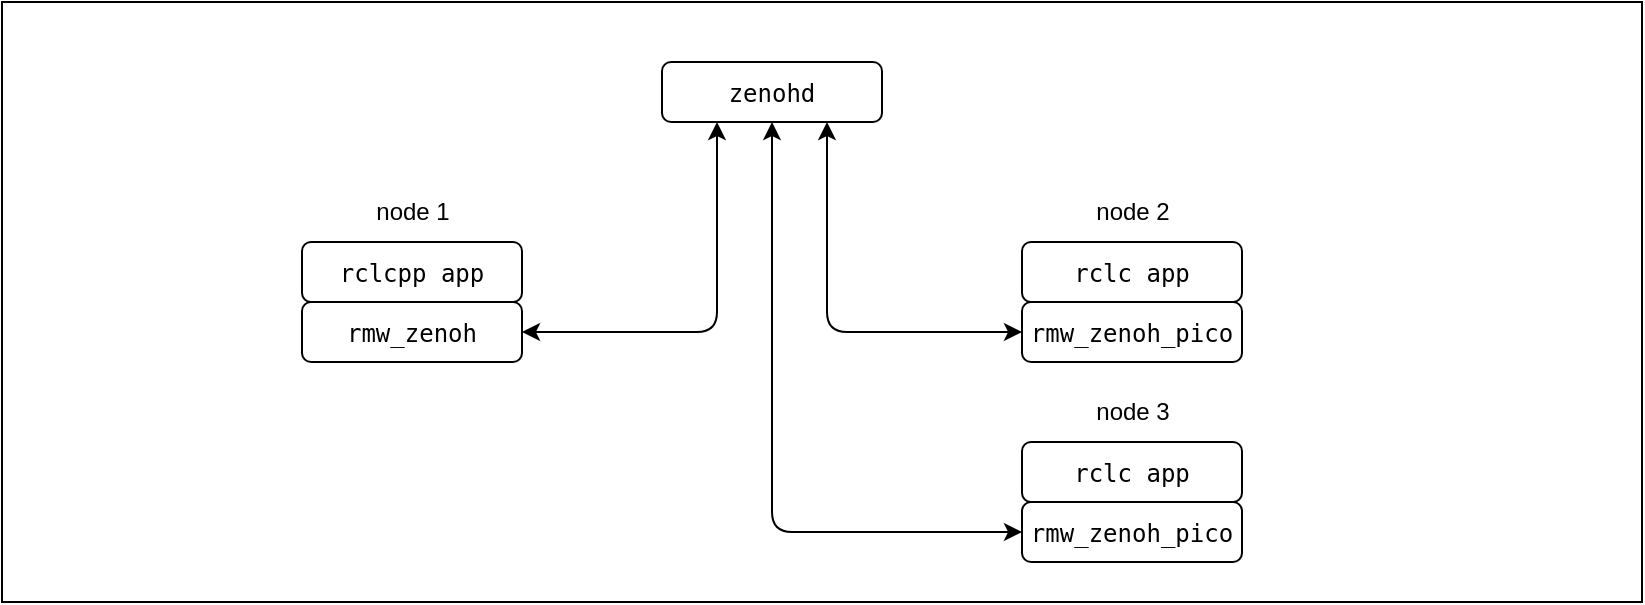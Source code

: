 <mxfile>
    <diagram id="frKHMyflHd5AtAEwA8U6" name="ページ1">
        <mxGraphModel dx="608" dy="1095" grid="1" gridSize="10" guides="1" tooltips="1" connect="1" arrows="1" fold="1" page="1" pageScale="1" pageWidth="827" pageHeight="1169" math="0" shadow="0">
            <root>
                <mxCell id="0"/>
                <mxCell id="1" parent="0"/>
                <mxCell id="15" value="" style="rounded=0;whiteSpace=wrap;html=1;" parent="1" vertex="1">
                    <mxGeometry width="820" height="300" as="geometry"/>
                </mxCell>
                <mxCell id="2" value="&lt;div style=&quot;background-color: rgb(255, 255, 255); font-family: &amp;quot;Droid Sans Mono&amp;quot;, &amp;quot;monospace&amp;quot;, monospace; line-height: 16px; white-space: pre;&quot;&gt;&lt;span&gt;&lt;font style=&quot;color: rgb(0, 0, 0);&quot;&gt;rclcpp app&lt;/font&gt;&lt;/span&gt;&lt;/div&gt;" style="rounded=1;whiteSpace=wrap;html=1;" parent="1" vertex="1">
                    <mxGeometry x="150" y="120" width="110" height="30" as="geometry"/>
                </mxCell>
                <mxCell id="16" style="edgeStyle=orthogonalEdgeStyle;html=1;exitX=1;exitY=0.5;exitDx=0;exitDy=0;entryX=0.25;entryY=1;entryDx=0;entryDy=0;startArrow=classic;startFill=1;" parent="1" source="3" target="4" edge="1">
                    <mxGeometry relative="1" as="geometry"/>
                </mxCell>
                <mxCell id="3" value="&lt;div style=&quot;background-color: rgb(255, 255, 255); font-family: &amp;quot;Droid Sans Mono&amp;quot;, &amp;quot;monospace&amp;quot;, monospace; line-height: 16px; white-space: pre;&quot;&gt;&lt;font color=&quot;#000000&quot;&gt;rmw_zenoh&lt;/font&gt;&lt;/div&gt;" style="rounded=1;whiteSpace=wrap;html=1;" parent="1" vertex="1">
                    <mxGeometry x="150" y="150" width="110" height="30" as="geometry"/>
                </mxCell>
                <mxCell id="14" style="edgeStyle=orthogonalEdgeStyle;html=1;exitX=0.5;exitY=1;exitDx=0;exitDy=0;entryX=0;entryY=0.5;entryDx=0;entryDy=0;startArrow=classic;startFill=1;" parent="1" source="4" target="10" edge="1">
                    <mxGeometry relative="1" as="geometry"/>
                </mxCell>
                <mxCell id="18" style="edgeStyle=orthogonalEdgeStyle;html=1;exitX=0.75;exitY=1;exitDx=0;exitDy=0;entryX=0;entryY=0.5;entryDx=0;entryDy=0;startArrow=classic;startFill=1;" parent="1" source="4" target="6" edge="1">
                    <mxGeometry relative="1" as="geometry"/>
                </mxCell>
                <mxCell id="4" value="&lt;div style=&quot;background-color: rgb(255, 255, 255); font-family: &amp;quot;Droid Sans Mono&amp;quot;, &amp;quot;monospace&amp;quot;, monospace; line-height: 16px; white-space: pre;&quot;&gt;&lt;font color=&quot;#000000&quot;&gt;zenohd&lt;/font&gt;&lt;/div&gt;" style="rounded=1;whiteSpace=wrap;html=1;" parent="1" vertex="1">
                    <mxGeometry x="330" y="30" width="110" height="30" as="geometry"/>
                </mxCell>
                <mxCell id="5" value="&lt;div style=&quot;background-color: rgb(255, 255, 255); font-family: &amp;quot;Droid Sans Mono&amp;quot;, &amp;quot;monospace&amp;quot;, monospace; line-height: 16px; white-space: pre;&quot;&gt;&lt;span&gt;&lt;font style=&quot;color: rgb(0, 0, 0);&quot;&gt;rclc app&lt;/font&gt;&lt;/span&gt;&lt;/div&gt;" style="rounded=1;whiteSpace=wrap;html=1;" parent="1" vertex="1">
                    <mxGeometry x="510" y="120" width="110" height="30" as="geometry"/>
                </mxCell>
                <mxCell id="6" value="&lt;div style=&quot;background-color: rgb(255, 255, 255); font-family: &amp;quot;Droid Sans Mono&amp;quot;, &amp;quot;monospace&amp;quot;, monospace; line-height: 16px; white-space: pre;&quot;&gt;&lt;font color=&quot;#000000&quot;&gt;rmw_zenoh_pico&lt;/font&gt;&lt;/div&gt;" style="rounded=1;whiteSpace=wrap;html=1;" parent="1" vertex="1">
                    <mxGeometry x="510" y="150" width="110" height="30" as="geometry"/>
                </mxCell>
                <mxCell id="7" value="node 1" style="text;html=1;align=center;verticalAlign=middle;resizable=0;points=[];autosize=1;strokeColor=none;fillColor=none;" parent="1" vertex="1">
                    <mxGeometry x="175" y="90" width="60" height="30" as="geometry"/>
                </mxCell>
                <mxCell id="8" value="node 2" style="text;html=1;align=center;verticalAlign=middle;resizable=0;points=[];autosize=1;strokeColor=none;fillColor=none;" parent="1" vertex="1">
                    <mxGeometry x="535" y="90" width="60" height="30" as="geometry"/>
                </mxCell>
                <mxCell id="9" value="&lt;div style=&quot;background-color: rgb(255, 255, 255); font-family: &amp;quot;Droid Sans Mono&amp;quot;, &amp;quot;monospace&amp;quot;, monospace; line-height: 16px; white-space: pre;&quot;&gt;&lt;span&gt;&lt;font style=&quot;color: rgb(0, 0, 0);&quot;&gt;rclc app&lt;/font&gt;&lt;/span&gt;&lt;/div&gt;" style="rounded=1;whiteSpace=wrap;html=1;" parent="1" vertex="1">
                    <mxGeometry x="510" y="220" width="110" height="30" as="geometry"/>
                </mxCell>
                <mxCell id="10" value="&lt;div style=&quot;background-color: rgb(255, 255, 255); font-family: &amp;quot;Droid Sans Mono&amp;quot;, &amp;quot;monospace&amp;quot;, monospace; line-height: 16px; white-space: pre;&quot;&gt;&lt;font color=&quot;#000000&quot;&gt;rmw_zenoh_pico&lt;/font&gt;&lt;/div&gt;" style="rounded=1;whiteSpace=wrap;html=1;" parent="1" vertex="1">
                    <mxGeometry x="510" y="250" width="110" height="30" as="geometry"/>
                </mxCell>
                <mxCell id="11" value="node 3" style="text;html=1;align=center;verticalAlign=middle;resizable=0;points=[];autosize=1;strokeColor=none;fillColor=none;" parent="1" vertex="1">
                    <mxGeometry x="535" y="190" width="60" height="30" as="geometry"/>
                </mxCell>
            </root>
        </mxGraphModel>
    </diagram>
</mxfile>